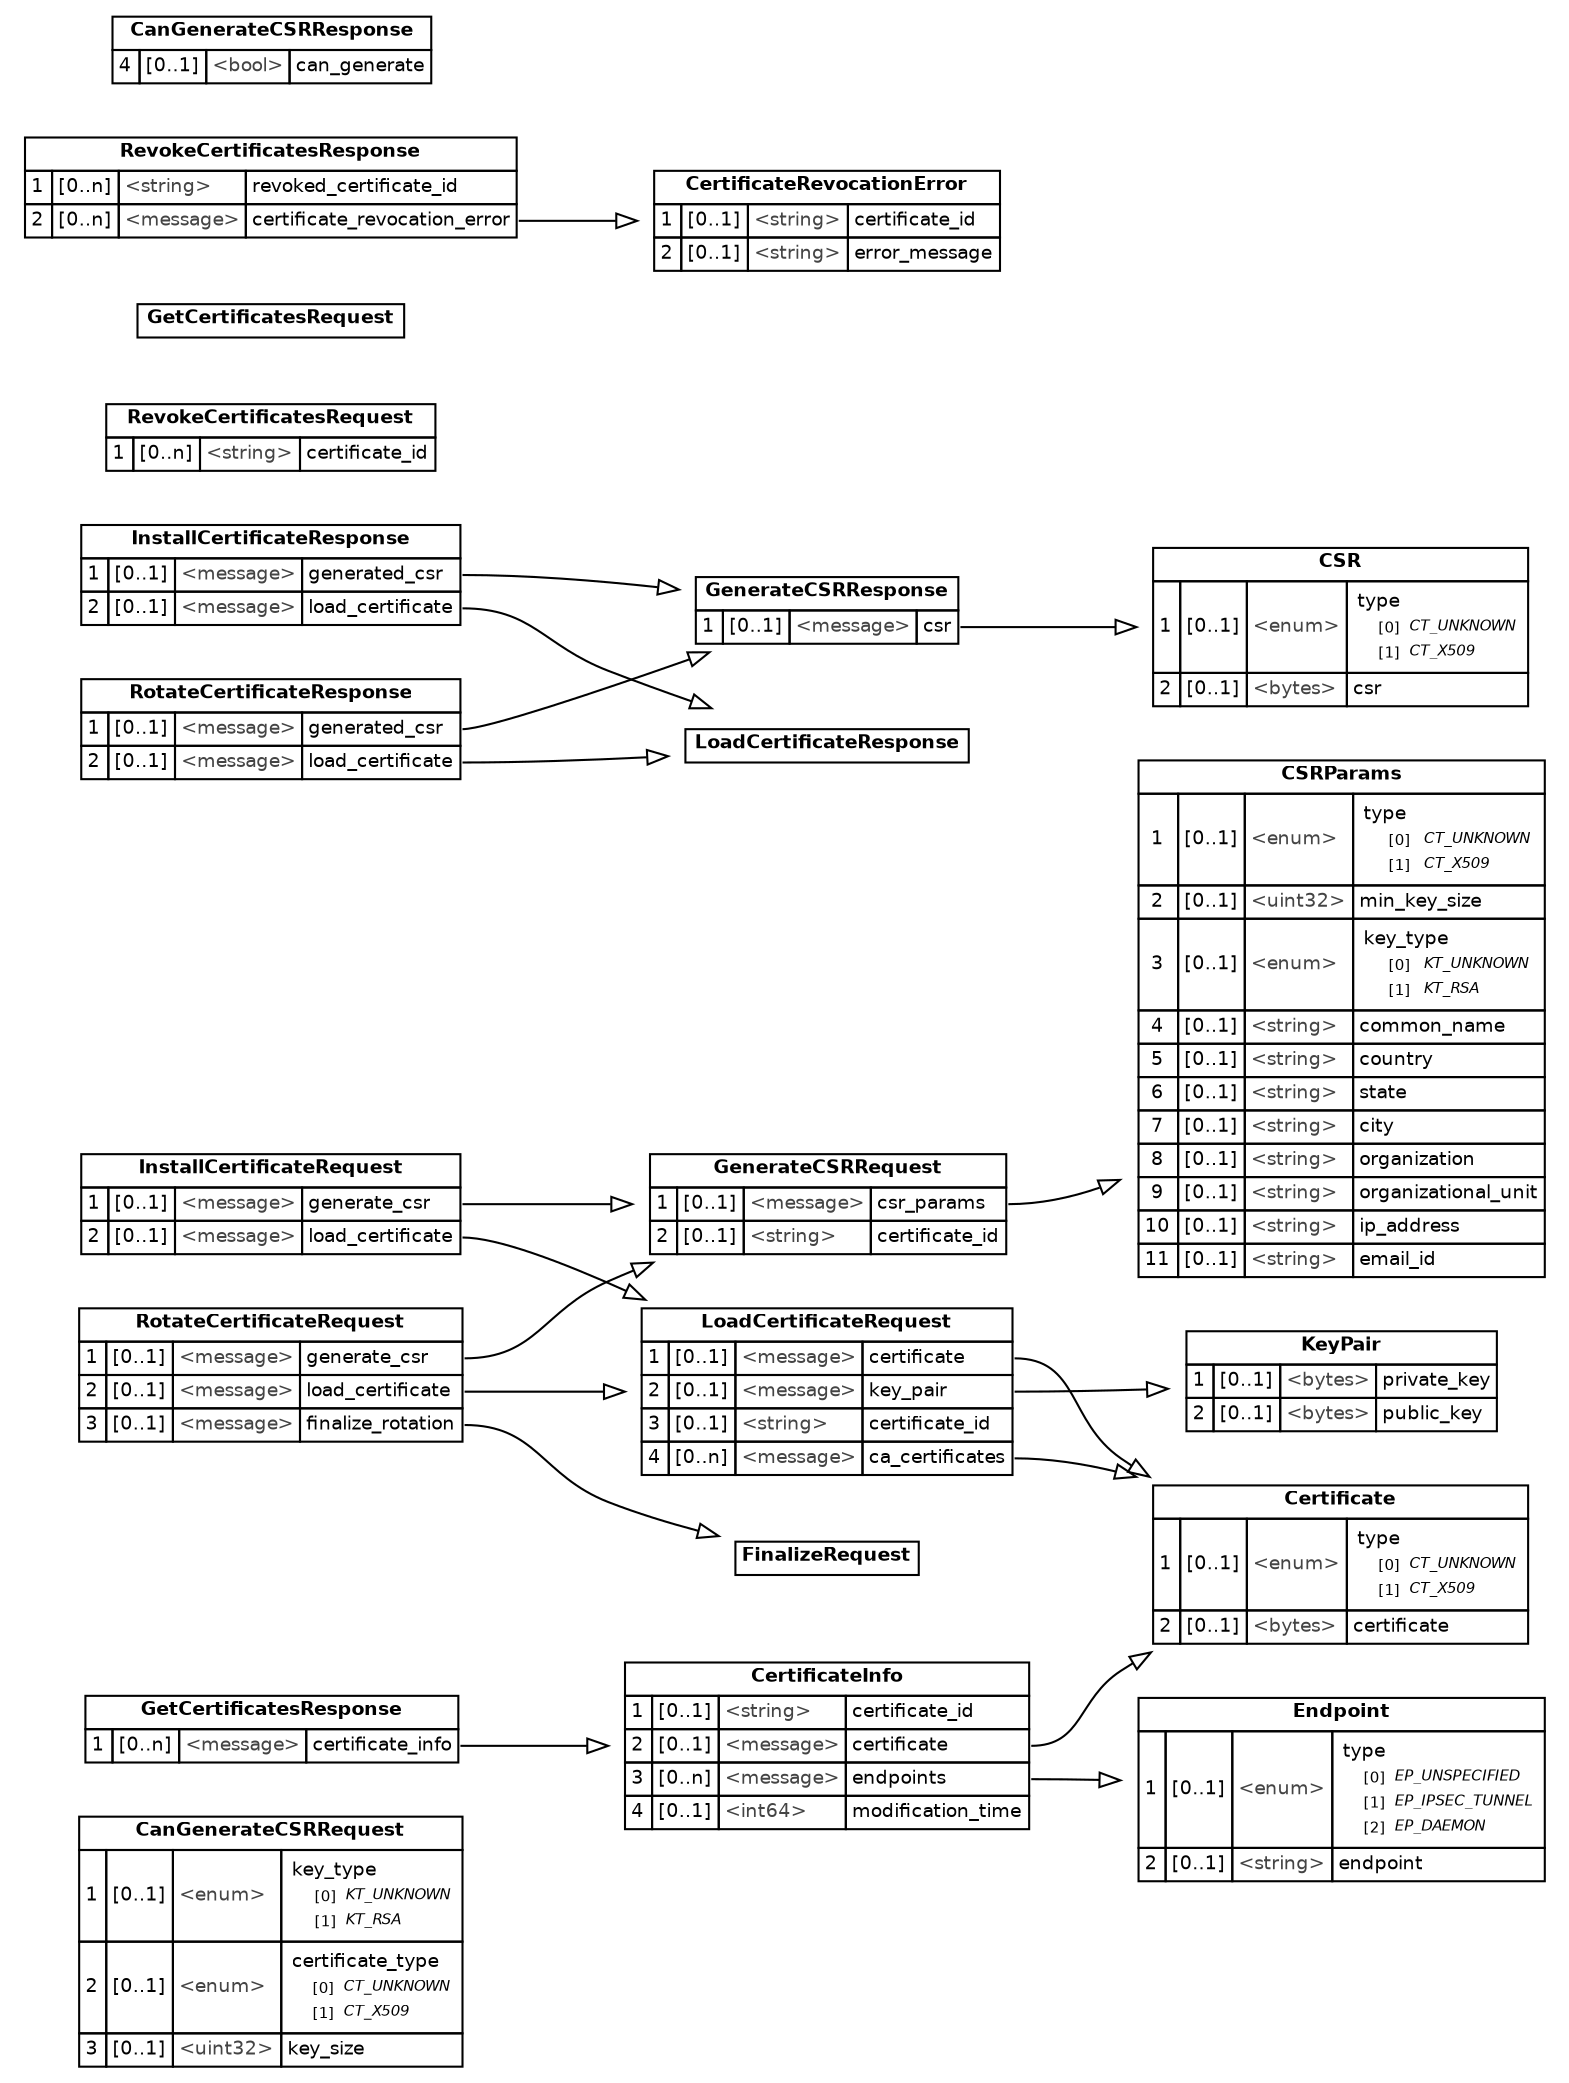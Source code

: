 
digraph protobuf {
    rankdir=LR
    fontname = "Bitstream Vera Sans"
    fontsize = 9
    node [
        shape = record
        fontname = "Bitstream Vera Sans"
        fontsize = 9
    ]
    edge [
        fontname = "Bitstream Vera Sans"
        fontsize = 9
        arrowhead = "empty"
    ]

    CanGenerateCSRRequest [
        shape = plaintext
        label = <<TABLE BORDER="0" CELLBORDER="1" CELLSPACING="0" ALIGN="LEFT" VALIGN="TOP"><TR><TD COLSPAN="4"><B>CanGenerateCSRRequest</B></TD></TR><TR><TD >1</TD><TD TITLE="optional">[0..1]</TD><TD ALIGN="LEFT"><FONT COLOR="#444444">&lt;enum&gt;</FONT></TD><TD ALIGN="LEFT" ><TABLE BORDER="0" CELLBORDER="0" CELLSPACING="0"  ALIGN="LEFT" VALIGN="TOP"><TR><TD COLSPAN="3" ALIGN="LEFT">key_type</TD></TR><TR><TD WIDTH="10"></TD><TD ALIGN="LEFT"><FONT POINT-SIZE="7">[0]</FONT></TD><TD ALIGN="LEFT"><I><FONT POINT-SIZE="7">KT_UNKNOWN</FONT></I></TD></TR><TR><TD WIDTH="10"></TD><TD ALIGN="LEFT"><FONT POINT-SIZE="7">[1]</FONT></TD><TD ALIGN="LEFT"><I><FONT POINT-SIZE="7">KT_RSA</FONT></I></TD></TR></TABLE></TD></TR><TR><TD >2</TD><TD TITLE="optional">[0..1]</TD><TD ALIGN="LEFT"><FONT COLOR="#444444">&lt;enum&gt;</FONT></TD><TD ALIGN="LEFT" ><TABLE BORDER="0" CELLBORDER="0" CELLSPACING="0"  ALIGN="LEFT" VALIGN="TOP"><TR><TD COLSPAN="3" ALIGN="LEFT">certificate_type</TD></TR><TR><TD WIDTH="10"></TD><TD ALIGN="LEFT"><FONT POINT-SIZE="7">[0]</FONT></TD><TD ALIGN="LEFT"><I><FONT POINT-SIZE="7">CT_UNKNOWN</FONT></I></TD></TR><TR><TD WIDTH="10"></TD><TD ALIGN="LEFT"><FONT POINT-SIZE="7">[1]</FONT></TD><TD ALIGN="LEFT"><I><FONT POINT-SIZE="7">CT_X509</FONT></I></TD></TR></TABLE></TD></TR><TR><TD >3</TD><TD TITLE="optional">[0..1]</TD><TD ALIGN="LEFT"><FONT COLOR="#444444">&lt;uint32&gt;</FONT></TD><TD ALIGN="LEFT" >key_size</TD></TR></TABLE>>
    ]


    Certificate [
        shape = plaintext
        label = <<TABLE BORDER="0" CELLBORDER="1" CELLSPACING="0" ALIGN="LEFT" VALIGN="TOP"><TR><TD COLSPAN="4"><B>Certificate</B></TD></TR><TR><TD >1</TD><TD TITLE="optional">[0..1]</TD><TD ALIGN="LEFT"><FONT COLOR="#444444">&lt;enum&gt;</FONT></TD><TD ALIGN="LEFT" ><TABLE BORDER="0" CELLBORDER="0" CELLSPACING="0"  ALIGN="LEFT" VALIGN="TOP"><TR><TD COLSPAN="3" ALIGN="LEFT">type</TD></TR><TR><TD WIDTH="10"></TD><TD ALIGN="LEFT"><FONT POINT-SIZE="7">[0]</FONT></TD><TD ALIGN="LEFT"><I><FONT POINT-SIZE="7">CT_UNKNOWN</FONT></I></TD></TR><TR><TD WIDTH="10"></TD><TD ALIGN="LEFT"><FONT POINT-SIZE="7">[1]</FONT></TD><TD ALIGN="LEFT"><I><FONT POINT-SIZE="7">CT_X509</FONT></I></TD></TR></TABLE></TD></TR><TR><TD >2</TD><TD TITLE="optional">[0..1]</TD><TD ALIGN="LEFT"><FONT COLOR="#444444">&lt;bytes&gt;</FONT></TD><TD ALIGN="LEFT" >certificate</TD></TR></TABLE>>
    ]


    RotateCertificateRequest [
        shape = plaintext
        label = <<TABLE BORDER="0" CELLBORDER="1" CELLSPACING="0" ALIGN="LEFT" VALIGN="TOP"><TR><TD COLSPAN="4"><B>RotateCertificateRequest</B></TD></TR><TR><TD  PORT="L_generate_csr">1</TD><TD TITLE="optional">[0..1]</TD><TD ALIGN="LEFT"><FONT COLOR="#444444">&lt;message&gt;</FONT></TD><TD ALIGN="LEFT"  PORT="R_generate_csr">generate_csr</TD></TR><TR><TD  PORT="L_load_certificate">2</TD><TD TITLE="optional">[0..1]</TD><TD ALIGN="LEFT"><FONT COLOR="#444444">&lt;message&gt;</FONT></TD><TD ALIGN="LEFT"  PORT="R_load_certificate">load_certificate</TD></TR><TR><TD  PORT="L_finalize_rotation">3</TD><TD TITLE="optional">[0..1]</TD><TD ALIGN="LEFT"><FONT COLOR="#444444">&lt;message&gt;</FONT></TD><TD ALIGN="LEFT"  PORT="R_finalize_rotation">finalize_rotation</TD></TR></TABLE>>
    ]


    GetCertificatesResponse [
        shape = plaintext
        label = <<TABLE BORDER="0" CELLBORDER="1" CELLSPACING="0" ALIGN="LEFT" VALIGN="TOP"><TR><TD COLSPAN="4"><B>GetCertificatesResponse</B></TD></TR><TR><TD  PORT="L_certificate_info">1</TD><TD TITLE="repeated">[0..n]</TD><TD ALIGN="LEFT"><FONT COLOR="#444444">&lt;message&gt;</FONT></TD><TD ALIGN="LEFT"  PORT="R_certificate_info">certificate_info</TD></TR></TABLE>>
    ]


    GenerateCSRResponse [
        shape = plaintext
        label = <<TABLE BORDER="0" CELLBORDER="1" CELLSPACING="0" ALIGN="LEFT" VALIGN="TOP"><TR><TD COLSPAN="4"><B>GenerateCSRResponse</B></TD></TR><TR><TD  PORT="L_csr">1</TD><TD TITLE="optional">[0..1]</TD><TD ALIGN="LEFT"><FONT COLOR="#444444">&lt;message&gt;</FONT></TD><TD ALIGN="LEFT"  PORT="R_csr">csr</TD></TR></TABLE>>
    ]


    InstallCertificateRequest [
        shape = plaintext
        label = <<TABLE BORDER="0" CELLBORDER="1" CELLSPACING="0" ALIGN="LEFT" VALIGN="TOP"><TR><TD COLSPAN="4"><B>InstallCertificateRequest</B></TD></TR><TR><TD  PORT="L_generate_csr">1</TD><TD TITLE="optional">[0..1]</TD><TD ALIGN="LEFT"><FONT COLOR="#444444">&lt;message&gt;</FONT></TD><TD ALIGN="LEFT"  PORT="R_generate_csr">generate_csr</TD></TR><TR><TD  PORT="L_load_certificate">2</TD><TD TITLE="optional">[0..1]</TD><TD ALIGN="LEFT"><FONT COLOR="#444444">&lt;message&gt;</FONT></TD><TD ALIGN="LEFT"  PORT="R_load_certificate">load_certificate</TD></TR></TABLE>>
    ]


    RevokeCertificatesRequest [
        shape = plaintext
        label = <<TABLE BORDER="0" CELLBORDER="1" CELLSPACING="0" ALIGN="LEFT" VALIGN="TOP"><TR><TD COLSPAN="4"><B>RevokeCertificatesRequest</B></TD></TR><TR><TD >1</TD><TD TITLE="repeated">[0..n]</TD><TD ALIGN="LEFT"><FONT COLOR="#444444">&lt;string&gt;</FONT></TD><TD ALIGN="LEFT" >certificate_id</TD></TR></TABLE>>
    ]


    LoadCertificateRequest [
        shape = plaintext
        label = <<TABLE BORDER="0" CELLBORDER="1" CELLSPACING="0" ALIGN="LEFT" VALIGN="TOP"><TR><TD COLSPAN="4"><B>LoadCertificateRequest</B></TD></TR><TR><TD  PORT="L_certificate">1</TD><TD TITLE="optional">[0..1]</TD><TD ALIGN="LEFT"><FONT COLOR="#444444">&lt;message&gt;</FONT></TD><TD ALIGN="LEFT"  PORT="R_certificate">certificate</TD></TR><TR><TD  PORT="L_key_pair">2</TD><TD TITLE="optional">[0..1]</TD><TD ALIGN="LEFT"><FONT COLOR="#444444">&lt;message&gt;</FONT></TD><TD ALIGN="LEFT"  PORT="R_key_pair">key_pair</TD></TR><TR><TD >3</TD><TD TITLE="optional">[0..1]</TD><TD ALIGN="LEFT"><FONT COLOR="#444444">&lt;string&gt;</FONT></TD><TD ALIGN="LEFT" >certificate_id</TD></TR><TR><TD  PORT="L_ca_certificates">4</TD><TD TITLE="repeated">[0..n]</TD><TD ALIGN="LEFT"><FONT COLOR="#444444">&lt;message&gt;</FONT></TD><TD ALIGN="LEFT"  PORT="R_ca_certificates">ca_certificates</TD></TR></TABLE>>
    ]


    GenerateCSRRequest [
        shape = plaintext
        label = <<TABLE BORDER="0" CELLBORDER="1" CELLSPACING="0" ALIGN="LEFT" VALIGN="TOP"><TR><TD COLSPAN="4"><B>GenerateCSRRequest</B></TD></TR><TR><TD  PORT="L_csr_params">1</TD><TD TITLE="optional">[0..1]</TD><TD ALIGN="LEFT"><FONT COLOR="#444444">&lt;message&gt;</FONT></TD><TD ALIGN="LEFT"  PORT="R_csr_params">csr_params</TD></TR><TR><TD >2</TD><TD TITLE="optional">[0..1]</TD><TD ALIGN="LEFT"><FONT COLOR="#444444">&lt;string&gt;</FONT></TD><TD ALIGN="LEFT" >certificate_id</TD></TR></TABLE>>
    ]


    CertificateInfo [
        shape = plaintext
        label = <<TABLE BORDER="0" CELLBORDER="1" CELLSPACING="0" ALIGN="LEFT" VALIGN="TOP"><TR><TD COLSPAN="4"><B>CertificateInfo</B></TD></TR><TR><TD >1</TD><TD TITLE="optional">[0..1]</TD><TD ALIGN="LEFT"><FONT COLOR="#444444">&lt;string&gt;</FONT></TD><TD ALIGN="LEFT" >certificate_id</TD></TR><TR><TD  PORT="L_certificate">2</TD><TD TITLE="optional">[0..1]</TD><TD ALIGN="LEFT"><FONT COLOR="#444444">&lt;message&gt;</FONT></TD><TD ALIGN="LEFT"  PORT="R_certificate">certificate</TD></TR><TR><TD  PORT="L_endpoints">3</TD><TD TITLE="repeated">[0..n]</TD><TD ALIGN="LEFT"><FONT COLOR="#444444">&lt;message&gt;</FONT></TD><TD ALIGN="LEFT"  PORT="R_endpoints">endpoints</TD></TR><TR><TD >4</TD><TD TITLE="optional">[0..1]</TD><TD ALIGN="LEFT"><FONT COLOR="#444444">&lt;int64&gt;</FONT></TD><TD ALIGN="LEFT" >modification_time</TD></TR></TABLE>>
    ]


    CSRParams [
        shape = plaintext
        label = <<TABLE BORDER="0" CELLBORDER="1" CELLSPACING="0" ALIGN="LEFT" VALIGN="TOP"><TR><TD COLSPAN="4"><B>CSRParams</B></TD></TR><TR><TD >1</TD><TD TITLE="optional">[0..1]</TD><TD ALIGN="LEFT"><FONT COLOR="#444444">&lt;enum&gt;</FONT></TD><TD ALIGN="LEFT" ><TABLE BORDER="0" CELLBORDER="0" CELLSPACING="0"  ALIGN="LEFT" VALIGN="TOP"><TR><TD COLSPAN="3" ALIGN="LEFT">type</TD></TR><TR><TD WIDTH="10"></TD><TD ALIGN="LEFT"><FONT POINT-SIZE="7">[0]</FONT></TD><TD ALIGN="LEFT"><I><FONT POINT-SIZE="7">CT_UNKNOWN</FONT></I></TD></TR><TR><TD WIDTH="10"></TD><TD ALIGN="LEFT"><FONT POINT-SIZE="7">[1]</FONT></TD><TD ALIGN="LEFT"><I><FONT POINT-SIZE="7">CT_X509</FONT></I></TD></TR></TABLE></TD></TR><TR><TD >2</TD><TD TITLE="optional">[0..1]</TD><TD ALIGN="LEFT"><FONT COLOR="#444444">&lt;uint32&gt;</FONT></TD><TD ALIGN="LEFT" >min_key_size</TD></TR><TR><TD >3</TD><TD TITLE="optional">[0..1]</TD><TD ALIGN="LEFT"><FONT COLOR="#444444">&lt;enum&gt;</FONT></TD><TD ALIGN="LEFT" ><TABLE BORDER="0" CELLBORDER="0" CELLSPACING="0"  ALIGN="LEFT" VALIGN="TOP"><TR><TD COLSPAN="3" ALIGN="LEFT">key_type</TD></TR><TR><TD WIDTH="10"></TD><TD ALIGN="LEFT"><FONT POINT-SIZE="7">[0]</FONT></TD><TD ALIGN="LEFT"><I><FONT POINT-SIZE="7">KT_UNKNOWN</FONT></I></TD></TR><TR><TD WIDTH="10"></TD><TD ALIGN="LEFT"><FONT POINT-SIZE="7">[1]</FONT></TD><TD ALIGN="LEFT"><I><FONT POINT-SIZE="7">KT_RSA</FONT></I></TD></TR></TABLE></TD></TR><TR><TD >4</TD><TD TITLE="optional">[0..1]</TD><TD ALIGN="LEFT"><FONT COLOR="#444444">&lt;string&gt;</FONT></TD><TD ALIGN="LEFT" >common_name</TD></TR><TR><TD >5</TD><TD TITLE="optional">[0..1]</TD><TD ALIGN="LEFT"><FONT COLOR="#444444">&lt;string&gt;</FONT></TD><TD ALIGN="LEFT" >country</TD></TR><TR><TD >6</TD><TD TITLE="optional">[0..1]</TD><TD ALIGN="LEFT"><FONT COLOR="#444444">&lt;string&gt;</FONT></TD><TD ALIGN="LEFT" >state</TD></TR><TR><TD >7</TD><TD TITLE="optional">[0..1]</TD><TD ALIGN="LEFT"><FONT COLOR="#444444">&lt;string&gt;</FONT></TD><TD ALIGN="LEFT" >city</TD></TR><TR><TD >8</TD><TD TITLE="optional">[0..1]</TD><TD ALIGN="LEFT"><FONT COLOR="#444444">&lt;string&gt;</FONT></TD><TD ALIGN="LEFT" >organization</TD></TR><TR><TD >9</TD><TD TITLE="optional">[0..1]</TD><TD ALIGN="LEFT"><FONT COLOR="#444444">&lt;string&gt;</FONT></TD><TD ALIGN="LEFT" >organizational_unit</TD></TR><TR><TD >10</TD><TD TITLE="optional">[0..1]</TD><TD ALIGN="LEFT"><FONT COLOR="#444444">&lt;string&gt;</FONT></TD><TD ALIGN="LEFT" >ip_address</TD></TR><TR><TD >11</TD><TD TITLE="optional">[0..1]</TD><TD ALIGN="LEFT"><FONT COLOR="#444444">&lt;string&gt;</FONT></TD><TD ALIGN="LEFT" >email_id</TD></TR></TABLE>>
    ]


    FinalizeRequest [
        shape = plaintext
        label = <<TABLE BORDER="0" CELLBORDER="1" CELLSPACING="0" ALIGN="LEFT" VALIGN="TOP"><TR><TD COLSPAN="4"><B>FinalizeRequest</B></TD></TR></TABLE>>
    ]


    Endpoint [
        shape = plaintext
        label = <<TABLE BORDER="0" CELLBORDER="1" CELLSPACING="0" ALIGN="LEFT" VALIGN="TOP"><TR><TD COLSPAN="4"><B>Endpoint</B></TD></TR><TR><TD >1</TD><TD TITLE="optional">[0..1]</TD><TD ALIGN="LEFT"><FONT COLOR="#444444">&lt;enum&gt;</FONT></TD><TD ALIGN="LEFT" ><TABLE BORDER="0" CELLBORDER="0" CELLSPACING="0"  ALIGN="LEFT" VALIGN="TOP"><TR><TD COLSPAN="3" ALIGN="LEFT">type</TD></TR><TR><TD WIDTH="10"></TD><TD ALIGN="LEFT"><FONT POINT-SIZE="7">[0]</FONT></TD><TD ALIGN="LEFT"><I><FONT POINT-SIZE="7">EP_UNSPECIFIED</FONT></I></TD></TR><TR><TD WIDTH="10"></TD><TD ALIGN="LEFT"><FONT POINT-SIZE="7">[1]</FONT></TD><TD ALIGN="LEFT"><I><FONT POINT-SIZE="7">EP_IPSEC_TUNNEL</FONT></I></TD></TR><TR><TD WIDTH="10"></TD><TD ALIGN="LEFT"><FONT POINT-SIZE="7">[2]</FONT></TD><TD ALIGN="LEFT"><I><FONT POINT-SIZE="7">EP_DAEMON</FONT></I></TD></TR></TABLE></TD></TR><TR><TD >2</TD><TD TITLE="optional">[0..1]</TD><TD ALIGN="LEFT"><FONT COLOR="#444444">&lt;string&gt;</FONT></TD><TD ALIGN="LEFT" >endpoint</TD></TR></TABLE>>
    ]


    LoadCertificateResponse [
        shape = plaintext
        label = <<TABLE BORDER="0" CELLBORDER="1" CELLSPACING="0" ALIGN="LEFT" VALIGN="TOP"><TR><TD COLSPAN="4"><B>LoadCertificateResponse</B></TD></TR></TABLE>>
    ]


    InstallCertificateResponse [
        shape = plaintext
        label = <<TABLE BORDER="0" CELLBORDER="1" CELLSPACING="0" ALIGN="LEFT" VALIGN="TOP"><TR><TD COLSPAN="4"><B>InstallCertificateResponse</B></TD></TR><TR><TD  PORT="L_generated_csr">1</TD><TD TITLE="optional">[0..1]</TD><TD ALIGN="LEFT"><FONT COLOR="#444444">&lt;message&gt;</FONT></TD><TD ALIGN="LEFT"  PORT="R_generated_csr">generated_csr</TD></TR><TR><TD  PORT="L_load_certificate">2</TD><TD TITLE="optional">[0..1]</TD><TD ALIGN="LEFT"><FONT COLOR="#444444">&lt;message&gt;</FONT></TD><TD ALIGN="LEFT"  PORT="R_load_certificate">load_certificate</TD></TR></TABLE>>
    ]


    GetCertificatesRequest [
        shape = plaintext
        label = <<TABLE BORDER="0" CELLBORDER="1" CELLSPACING="0" ALIGN="LEFT" VALIGN="TOP"><TR><TD COLSPAN="4"><B>GetCertificatesRequest</B></TD></TR></TABLE>>
    ]


    KeyPair [
        shape = plaintext
        label = <<TABLE BORDER="0" CELLBORDER="1" CELLSPACING="0" ALIGN="LEFT" VALIGN="TOP"><TR><TD COLSPAN="4"><B>KeyPair</B></TD></TR><TR><TD >1</TD><TD TITLE="optional">[0..1]</TD><TD ALIGN="LEFT"><FONT COLOR="#444444">&lt;bytes&gt;</FONT></TD><TD ALIGN="LEFT" >private_key</TD></TR><TR><TD >2</TD><TD TITLE="optional">[0..1]</TD><TD ALIGN="LEFT"><FONT COLOR="#444444">&lt;bytes&gt;</FONT></TD><TD ALIGN="LEFT" >public_key</TD></TR></TABLE>>
    ]


    CertificateRevocationError [
        shape = plaintext
        label = <<TABLE BORDER="0" CELLBORDER="1" CELLSPACING="0" ALIGN="LEFT" VALIGN="TOP"><TR><TD COLSPAN="4"><B>CertificateRevocationError</B></TD></TR><TR><TD >1</TD><TD TITLE="optional">[0..1]</TD><TD ALIGN="LEFT"><FONT COLOR="#444444">&lt;string&gt;</FONT></TD><TD ALIGN="LEFT" >certificate_id</TD></TR><TR><TD >2</TD><TD TITLE="optional">[0..1]</TD><TD ALIGN="LEFT"><FONT COLOR="#444444">&lt;string&gt;</FONT></TD><TD ALIGN="LEFT" >error_message</TD></TR></TABLE>>
    ]


    CanGenerateCSRResponse [
        shape = plaintext
        label = <<TABLE BORDER="0" CELLBORDER="1" CELLSPACING="0" ALIGN="LEFT" VALIGN="TOP"><TR><TD COLSPAN="4"><B>CanGenerateCSRResponse</B></TD></TR><TR><TD >4</TD><TD TITLE="optional">[0..1]</TD><TD ALIGN="LEFT"><FONT COLOR="#444444">&lt;bool&gt;</FONT></TD><TD ALIGN="LEFT" >can_generate</TD></TR></TABLE>>
    ]


    CSR [
        shape = plaintext
        label = <<TABLE BORDER="0" CELLBORDER="1" CELLSPACING="0" ALIGN="LEFT" VALIGN="TOP"><TR><TD COLSPAN="4"><B>CSR</B></TD></TR><TR><TD >1</TD><TD TITLE="optional">[0..1]</TD><TD ALIGN="LEFT"><FONT COLOR="#444444">&lt;enum&gt;</FONT></TD><TD ALIGN="LEFT" ><TABLE BORDER="0" CELLBORDER="0" CELLSPACING="0"  ALIGN="LEFT" VALIGN="TOP"><TR><TD COLSPAN="3" ALIGN="LEFT">type</TD></TR><TR><TD WIDTH="10"></TD><TD ALIGN="LEFT"><FONT POINT-SIZE="7">[0]</FONT></TD><TD ALIGN="LEFT"><I><FONT POINT-SIZE="7">CT_UNKNOWN</FONT></I></TD></TR><TR><TD WIDTH="10"></TD><TD ALIGN="LEFT"><FONT POINT-SIZE="7">[1]</FONT></TD><TD ALIGN="LEFT"><I><FONT POINT-SIZE="7">CT_X509</FONT></I></TD></TR></TABLE></TD></TR><TR><TD >2</TD><TD TITLE="optional">[0..1]</TD><TD ALIGN="LEFT"><FONT COLOR="#444444">&lt;bytes&gt;</FONT></TD><TD ALIGN="LEFT" >csr</TD></TR></TABLE>>
    ]


    RevokeCertificatesResponse [
        shape = plaintext
        label = <<TABLE BORDER="0" CELLBORDER="1" CELLSPACING="0" ALIGN="LEFT" VALIGN="TOP"><TR><TD COLSPAN="4"><B>RevokeCertificatesResponse</B></TD></TR><TR><TD >1</TD><TD TITLE="repeated">[0..n]</TD><TD ALIGN="LEFT"><FONT COLOR="#444444">&lt;string&gt;</FONT></TD><TD ALIGN="LEFT" >revoked_certificate_id</TD></TR><TR><TD  PORT="L_certificate_revocation_error">2</TD><TD TITLE="repeated">[0..n]</TD><TD ALIGN="LEFT"><FONT COLOR="#444444">&lt;message&gt;</FONT></TD><TD ALIGN="LEFT"  PORT="R_certificate_revocation_error">certificate_revocation_error</TD></TR></TABLE>>
    ]


    RotateCertificateResponse [
        shape = plaintext
        label = <<TABLE BORDER="0" CELLBORDER="1" CELLSPACING="0" ALIGN="LEFT" VALIGN="TOP"><TR><TD COLSPAN="4"><B>RotateCertificateResponse</B></TD></TR><TR><TD  PORT="L_generated_csr">1</TD><TD TITLE="optional">[0..1]</TD><TD ALIGN="LEFT"><FONT COLOR="#444444">&lt;message&gt;</FONT></TD><TD ALIGN="LEFT"  PORT="R_generated_csr">generated_csr</TD></TR><TR><TD  PORT="L_load_certificate">2</TD><TD TITLE="optional">[0..1]</TD><TD ALIGN="LEFT"><FONT COLOR="#444444">&lt;message&gt;</FONT></TD><TD ALIGN="LEFT"  PORT="R_load_certificate">load_certificate</TD></TR></TABLE>>
    ]
		RotateCertificateRequest:R_generate_csr -> GenerateCSRRequest
		RotateCertificateRequest:R_load_certificate -> LoadCertificateRequest
		RotateCertificateRequest:R_finalize_rotation -> FinalizeRequest
		GetCertificatesResponse:R_certificate_info -> CertificateInfo
		GenerateCSRResponse:R_csr -> CSR
		InstallCertificateRequest:R_generate_csr -> GenerateCSRRequest
		InstallCertificateRequest:R_load_certificate -> LoadCertificateRequest
		LoadCertificateRequest:R_certificate -> Certificate
		LoadCertificateRequest:R_key_pair -> KeyPair
		LoadCertificateRequest:R_ca_certificates -> Certificate
		GenerateCSRRequest:R_csr_params -> CSRParams
		CertificateInfo:R_certificate -> Certificate
		CertificateInfo:R_endpoints -> Endpoint
		InstallCertificateResponse:R_generated_csr -> GenerateCSRResponse
		InstallCertificateResponse:R_load_certificate -> LoadCertificateResponse
		RevokeCertificatesResponse:R_certificate_revocation_error -> CertificateRevocationError
		RotateCertificateResponse:R_generated_csr -> GenerateCSRResponse
		RotateCertificateResponse:R_load_certificate -> LoadCertificateResponse}